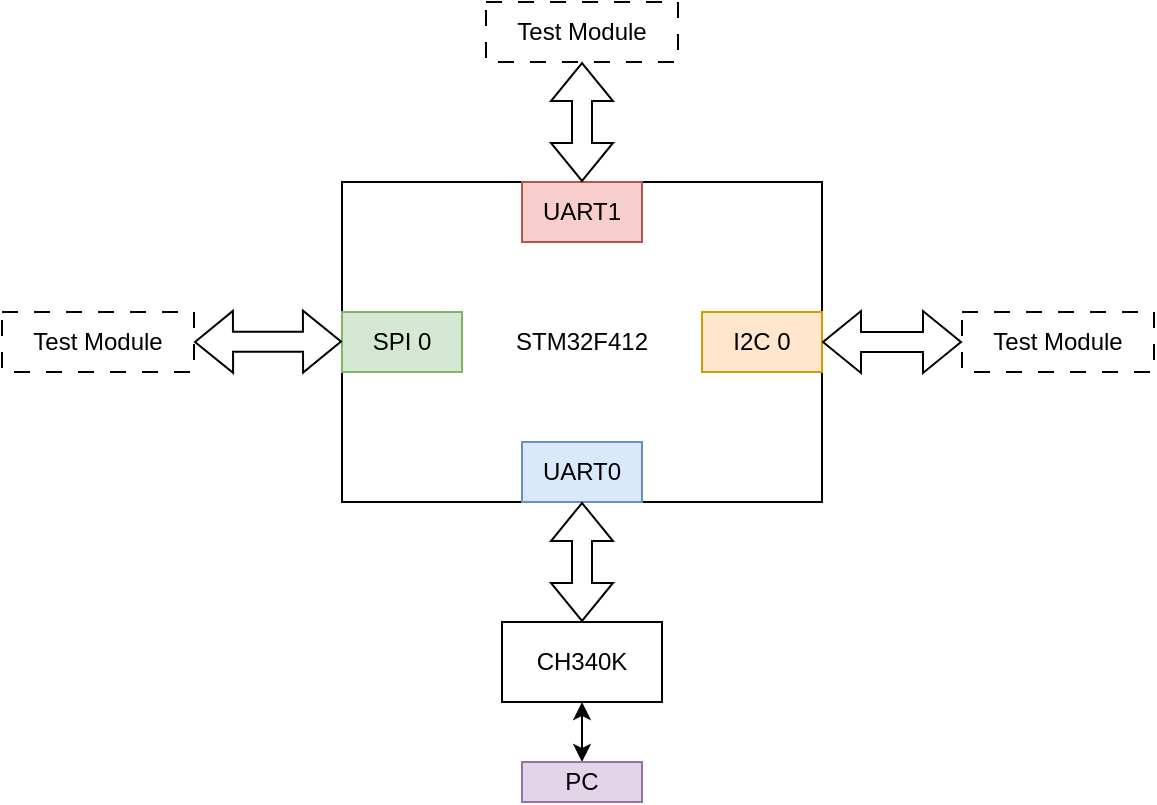 <mxfile version="27.0.5">
  <diagram name="第 1 页" id="ibVhfnEcM5M2mcIPqq9R">
    <mxGraphModel dx="1240" dy="731" grid="1" gridSize="10" guides="1" tooltips="1" connect="1" arrows="1" fold="1" page="1" pageScale="1" pageWidth="827" pageHeight="1169" math="0" shadow="0">
      <root>
        <mxCell id="0" />
        <mxCell id="1" parent="0" />
        <mxCell id="nDwjiSjCxsFAz1H6Iqod-1" value="STM32F412" style="rounded=0;whiteSpace=wrap;html=1;" vertex="1" parent="1">
          <mxGeometry x="240" y="320" width="240" height="160" as="geometry" />
        </mxCell>
        <mxCell id="nDwjiSjCxsFAz1H6Iqod-2" value="UART0" style="text;html=1;align=center;verticalAlign=middle;whiteSpace=wrap;rounded=0;fillColor=#dae8fc;strokeColor=#6c8ebf;" vertex="1" parent="1">
          <mxGeometry x="330" y="450" width="60" height="30" as="geometry" />
        </mxCell>
        <mxCell id="nDwjiSjCxsFAz1H6Iqod-3" value="" style="shape=flexArrow;endArrow=classic;startArrow=classic;html=1;rounded=0;entryX=0.5;entryY=1;entryDx=0;entryDy=0;exitX=0.5;exitY=0;exitDx=0;exitDy=0;" edge="1" parent="1" source="nDwjiSjCxsFAz1H6Iqod-4" target="nDwjiSjCxsFAz1H6Iqod-2">
          <mxGeometry width="100" height="100" relative="1" as="geometry">
            <mxPoint x="360" y="540" as="sourcePoint" />
            <mxPoint x="490" y="440" as="targetPoint" />
          </mxGeometry>
        </mxCell>
        <mxCell id="nDwjiSjCxsFAz1H6Iqod-4" value="CH340K" style="rounded=0;whiteSpace=wrap;html=1;" vertex="1" parent="1">
          <mxGeometry x="320" y="540" width="80" height="40" as="geometry" />
        </mxCell>
        <mxCell id="nDwjiSjCxsFAz1H6Iqod-7" value="" style="endArrow=classic;startArrow=classic;html=1;rounded=0;entryX=0.5;entryY=1;entryDx=0;entryDy=0;exitX=0.5;exitY=0;exitDx=0;exitDy=0;" edge="1" parent="1" source="nDwjiSjCxsFAz1H6Iqod-9" target="nDwjiSjCxsFAz1H6Iqod-4">
          <mxGeometry width="50" height="50" relative="1" as="geometry">
            <mxPoint x="360" y="610" as="sourcePoint" />
            <mxPoint x="430" y="580" as="targetPoint" />
          </mxGeometry>
        </mxCell>
        <mxCell id="nDwjiSjCxsFAz1H6Iqod-9" value="PC" style="text;html=1;align=center;verticalAlign=middle;whiteSpace=wrap;rounded=0;fillColor=#e1d5e7;strokeColor=#9673a6;" vertex="1" parent="1">
          <mxGeometry x="330" y="610" width="60" height="20" as="geometry" />
        </mxCell>
        <mxCell id="nDwjiSjCxsFAz1H6Iqod-11" value="SPI 0" style="text;html=1;align=center;verticalAlign=middle;whiteSpace=wrap;rounded=0;fillColor=#d5e8d4;strokeColor=#82b366;" vertex="1" parent="1">
          <mxGeometry x="240" y="385" width="60" height="30" as="geometry" />
        </mxCell>
        <mxCell id="nDwjiSjCxsFAz1H6Iqod-12" value="I2C 0" style="text;html=1;align=center;verticalAlign=middle;whiteSpace=wrap;rounded=0;fillColor=#ffe6cc;strokeColor=#d79b00;" vertex="1" parent="1">
          <mxGeometry x="420" y="385" width="60" height="30" as="geometry" />
        </mxCell>
        <mxCell id="nDwjiSjCxsFAz1H6Iqod-13" value="UART1" style="text;html=1;align=center;verticalAlign=middle;whiteSpace=wrap;rounded=0;fillColor=#f8cecc;strokeColor=#b85450;" vertex="1" parent="1">
          <mxGeometry x="330" y="320" width="60" height="30" as="geometry" />
        </mxCell>
        <mxCell id="nDwjiSjCxsFAz1H6Iqod-20" value="" style="shape=flexArrow;endArrow=classic;startArrow=classic;html=1;rounded=0;exitX=1;exitY=0.5;exitDx=0;exitDy=0;entryX=0;entryY=0.5;entryDx=0;entryDy=0;" edge="1" parent="1" source="nDwjiSjCxsFAz1H6Iqod-12" target="nDwjiSjCxsFAz1H6Iqod-24">
          <mxGeometry width="100" height="100" relative="1" as="geometry">
            <mxPoint x="470" y="530" as="sourcePoint" />
            <mxPoint x="550" y="400" as="targetPoint" />
          </mxGeometry>
        </mxCell>
        <mxCell id="nDwjiSjCxsFAz1H6Iqod-21" value="" style="shape=flexArrow;endArrow=classic;startArrow=classic;html=1;rounded=0;exitX=1;exitY=0.5;exitDx=0;exitDy=0;" edge="1" parent="1" source="nDwjiSjCxsFAz1H6Iqod-25">
          <mxGeometry width="100" height="100" relative="1" as="geometry">
            <mxPoint x="170" y="399.75" as="sourcePoint" />
            <mxPoint x="240" y="399.75" as="targetPoint" />
          </mxGeometry>
        </mxCell>
        <mxCell id="nDwjiSjCxsFAz1H6Iqod-22" value="Test Module" style="text;html=1;align=center;verticalAlign=middle;whiteSpace=wrap;rounded=0;dashed=1;dashPattern=8 8;strokeColor=default;" vertex="1" parent="1">
          <mxGeometry x="312" y="230" width="96" height="30" as="geometry" />
        </mxCell>
        <mxCell id="nDwjiSjCxsFAz1H6Iqod-23" value="" style="shape=flexArrow;endArrow=classic;startArrow=classic;html=1;rounded=0;exitX=0.5;exitY=0;exitDx=0;exitDy=0;entryX=0.5;entryY=1;entryDx=0;entryDy=0;" edge="1" parent="1" source="nDwjiSjCxsFAz1H6Iqod-13" target="nDwjiSjCxsFAz1H6Iqod-22">
          <mxGeometry width="100" height="100" relative="1" as="geometry">
            <mxPoint x="360" y="370" as="sourcePoint" />
            <mxPoint x="460" y="270" as="targetPoint" />
          </mxGeometry>
        </mxCell>
        <mxCell id="nDwjiSjCxsFAz1H6Iqod-24" value="Test Module" style="text;html=1;align=center;verticalAlign=middle;whiteSpace=wrap;rounded=0;dashed=1;dashPattern=8 8;strokeColor=default;" vertex="1" parent="1">
          <mxGeometry x="550" y="385" width="96" height="30" as="geometry" />
        </mxCell>
        <mxCell id="nDwjiSjCxsFAz1H6Iqod-25" value="Test Module" style="text;html=1;align=center;verticalAlign=middle;whiteSpace=wrap;rounded=0;dashed=1;dashPattern=8 8;strokeColor=default;" vertex="1" parent="1">
          <mxGeometry x="70" y="385" width="96" height="30" as="geometry" />
        </mxCell>
      </root>
    </mxGraphModel>
  </diagram>
</mxfile>
